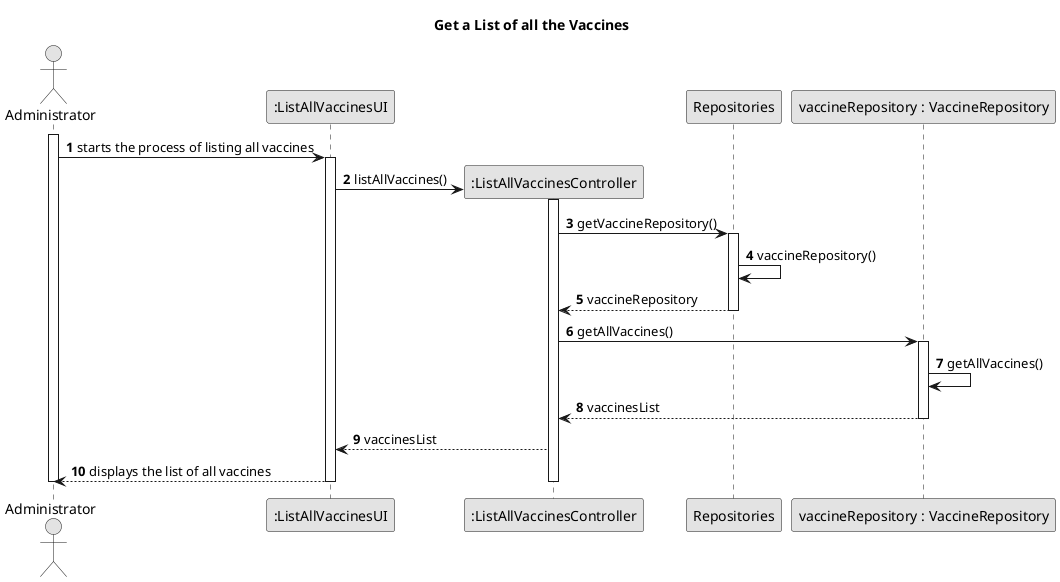 @startuml
skinparam monochrome true
skinparam packageStyle rectangle
skinparam shadowing false

title Get a List of all the Vaccines

autonumber

actor Administrator
participant ":ListAllVaccinesUI" as ui
participant ":ListAllVaccinesController" as ctrl
participant Repositories
participant "vaccineRepository : VaccineRepository" as vaccineRepository

activate Administrator

    Administrator -> ui : starts the process of listing all vaccines
    activate ui
        ui -> ctrl** : listAllVaccines()
        activate ctrl
            ctrl -> Repositories : getVaccineRepository()
            activate Repositories
                Repositories -> Repositories : vaccineRepository()
                Repositories-->ctrl : vaccineRepository
            deactivate Repositories
            ctrl -> vaccineRepository : getAllVaccines()
            activate vaccineRepository
                vaccineRepository -> vaccineRepository : getAllVaccines()
                vaccineRepository --> ctrl : vaccinesList
            deactivate vaccineRepository
            ctrl --> ui : vaccinesList
            ui --> Administrator : displays the list of all vaccines
        deactivate ctrl
    deactivate ui

deactivate Administrator

@enduml


